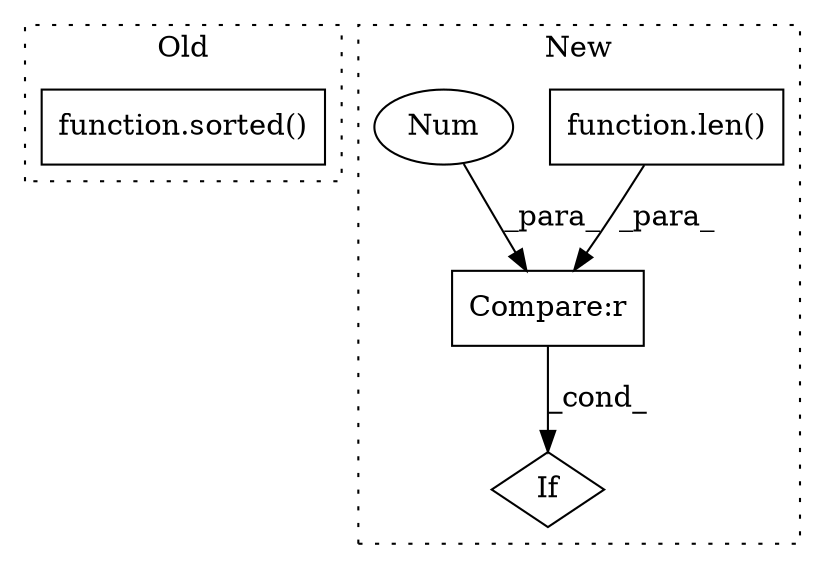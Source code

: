 digraph G {
subgraph cluster0 {
1 [label="function.sorted()" a="75" s="3011,3043" l="7,1" shape="box"];
label = "Old";
style="dotted";
}
subgraph cluster1 {
2 [label="function.len()" a="75" s="3418,3435" l="4,1" shape="box"];
3 [label="Compare:r" a="40" s="3418" l="22" shape="box"];
4 [label="If" a="96" s="3415" l="3" shape="diamond"];
5 [label="Num" a="76" s="3439" l="1" shape="ellipse"];
label = "New";
style="dotted";
}
2 -> 3 [label="_para_"];
3 -> 4 [label="_cond_"];
5 -> 3 [label="_para_"];
}
